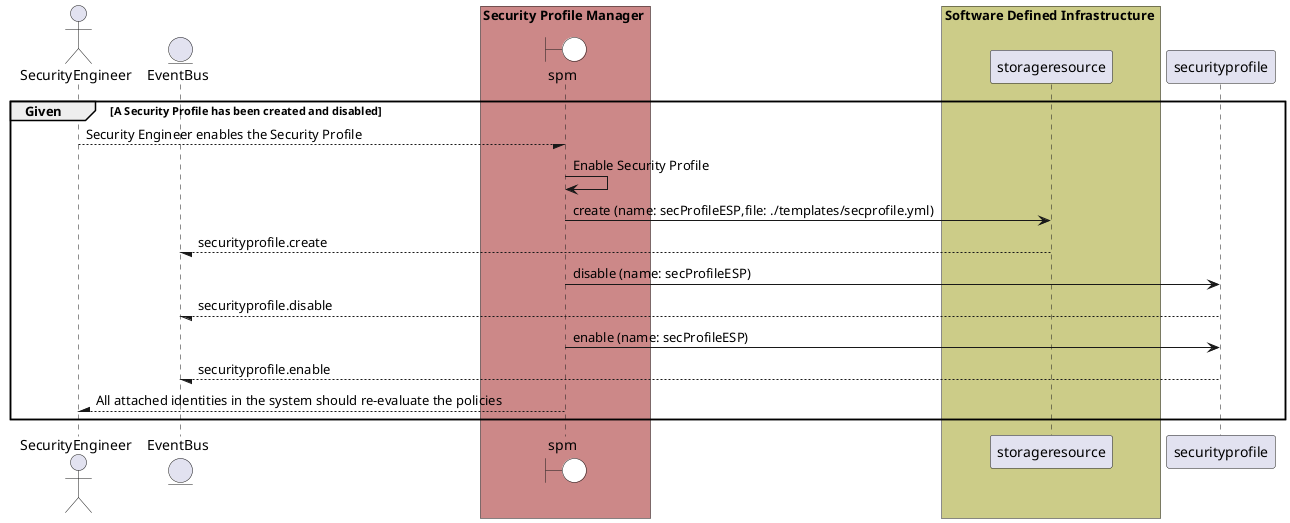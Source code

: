 @startuml


actor "SecurityEngineer"


entity EventBus

box Security Profile Manager #cc8888
    boundary spm #white
end box


box Software Defined Infrastructure #cccc88
            participant storageresource
    end box

box Security Profile Manager #cc8888
    end box

group Given [A Security Profile has been created and disabled]

"SecurityEngineer" --/ spm: Security Engineer enables the Security Profile
"spm" -> spm: Enable Security Profile

    spm -> "storageresource": create (name: secProfileESP,file: ./templates/secprofile.yml)

    "storageresource" --/ EventBus: securityprofile.create

    spm -> "securityprofile": disable (name: secProfileESP)

    "securityprofile" --/ EventBus: securityprofile.disable

    spm -> "securityprofile": enable (name: secProfileESP)

    "securityprofile" --/ EventBus: securityprofile.enable



"SecurityEngineer" /-- spm: All attached identities in the system should re-evaluate the policies


end

@enduml
